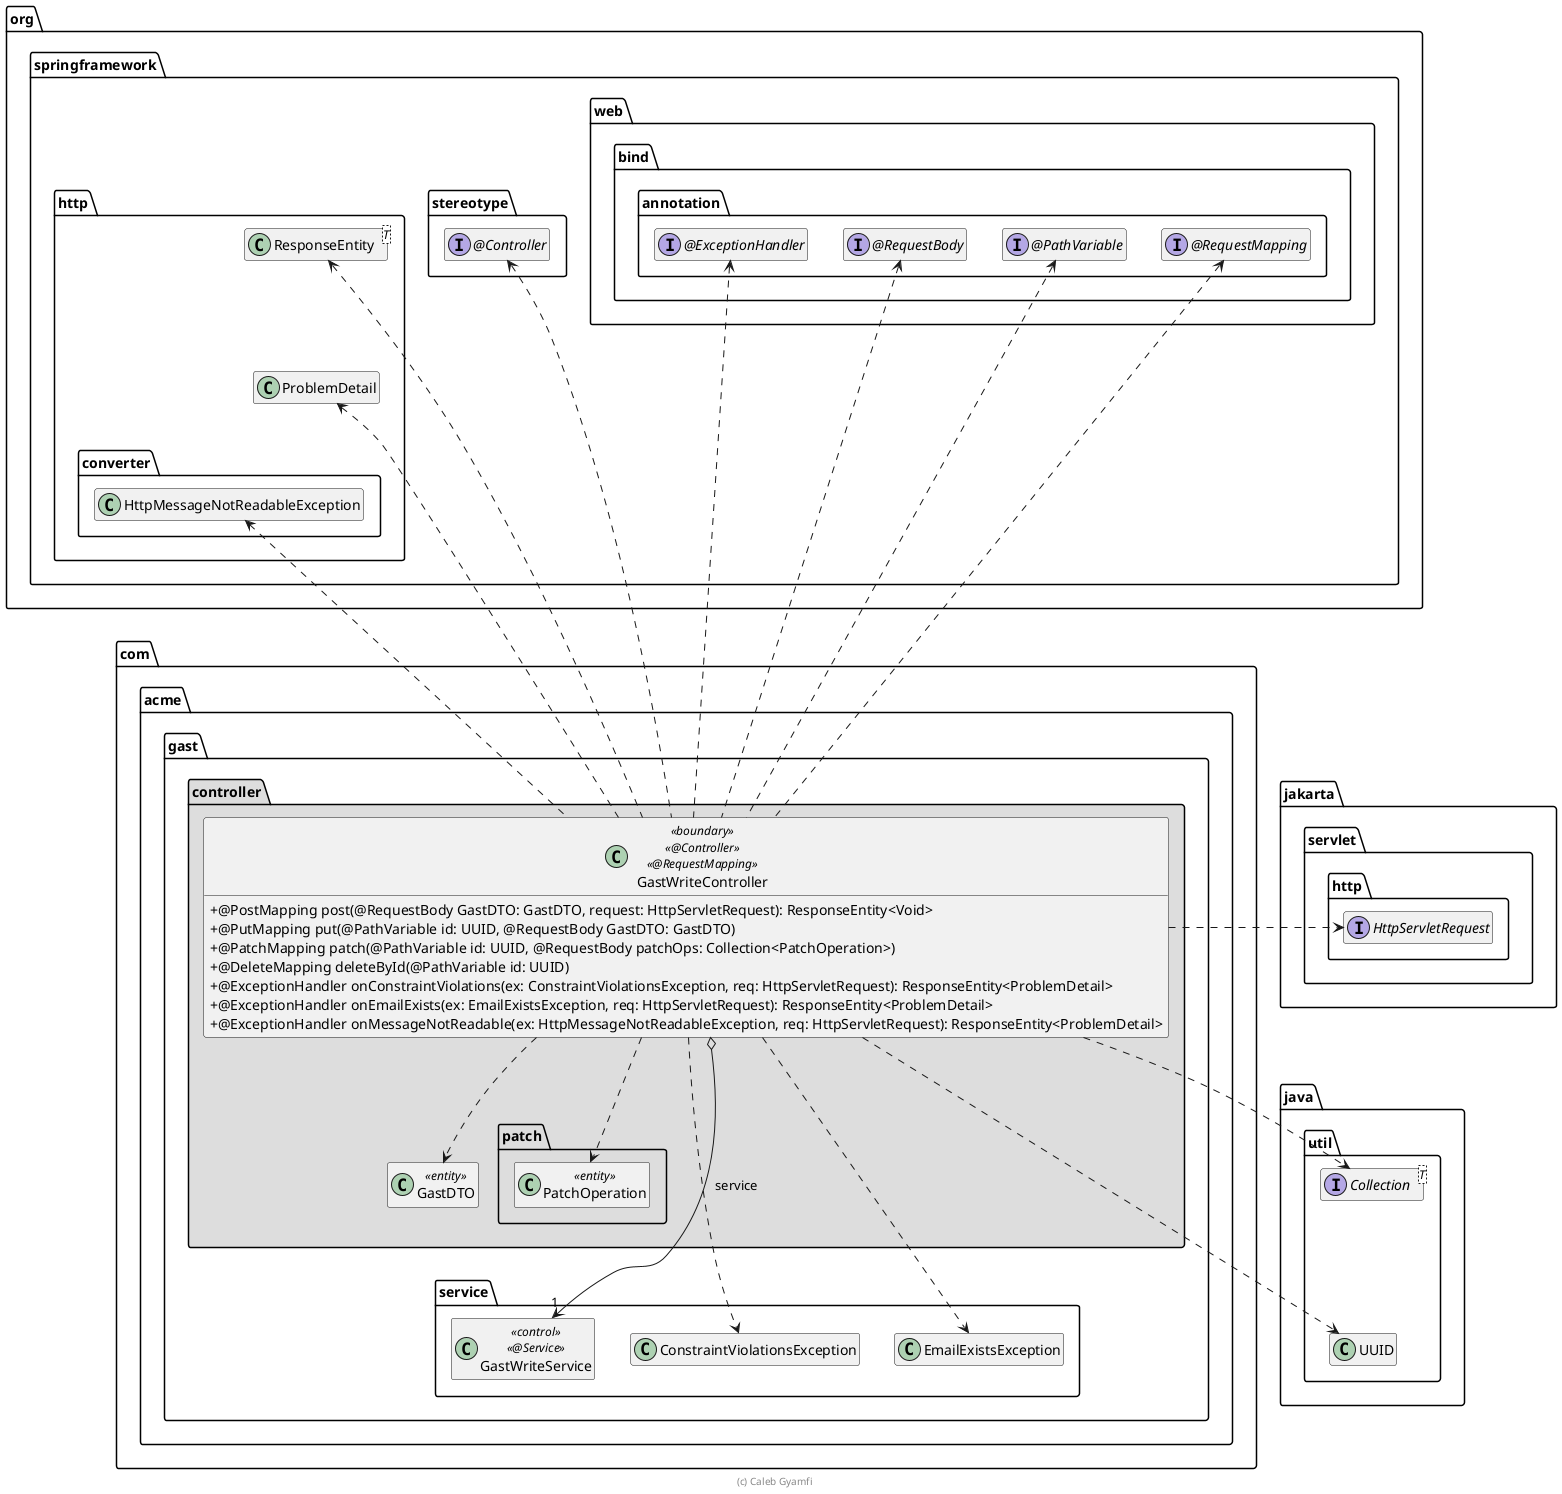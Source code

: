 @startuml GastWriteController

skinparam classAttributeIconSize 0

package org.springframework {
package stereotype {
        interface "@Controller" as Controller
    }

    package web.bind.annotation {
        interface "@RequestMapping" as RequestMapping
        interface "@PathVariable" as PathVariable
        interface "@RequestBody" as RequestBody
        interface "@ExceptionHandler" as ExceptionHandler
    }

    package http {
        class ResponseEntity<T>
        class ProblemDetail

        package converter {
            class HttpMessageNotReadableException
        }

        ResponseEntity .[hidden].> ProblemDetail
        ProblemDetail .[hidden].> HttpMessageNotReadableException
    }
}

package jakarta.servlet.http {
    interface HttpServletRequest
}

package java.util {
    interface Collection<T>
    class UUID

    UUID .up[hidden].> Collection
    Collection .up[hidden].> HttpServletRequest
}

package com.acme.gast {
    package service {
        class GastWriteService << control >> << @Service >>

        class ConstraintViolationsException
        class EmailExistsException
    }

    package controller #DDDDDD {
        package patch {
            class PatchOperation <<entity>>
        }

        class GastDTO <<entity>>

        class GastWriteController << boundary >> << @Controller >> << @RequestMapping >> {
            + @PostMapping post(@RequestBody GastDTO: GastDTO, request: HttpServletRequest): ResponseEntity<Void>
            + @PutMapping put(@PathVariable id: UUID, @RequestBody GastDTO: GastDTO)
            + @PatchMapping patch(@PathVariable id: UUID, @RequestBody patchOps: Collection<PatchOperation>)
            + @DeleteMapping deleteById(@PathVariable id: UUID)
            + @ExceptionHandler onConstraintViolations(ex: ConstraintViolationsException, req: HttpServletRequest): ResponseEntity<ProblemDetail>
            + @ExceptionHandler onEmailExists(ex: EmailExistsException, req: HttpServletRequest): ResponseEntity<ProblemDetail>
            + @ExceptionHandler onMessageNotReadable(ex: HttpMessageNotReadableException, req: HttpServletRequest): ResponseEntity<ProblemDetail>
        }

        GastWriteController o-down-> "1" GastWriteService : service
        GastWriteController ..> GastDTO
        GastWriteController ..> ConstraintViolationsException
        GastWriteController ..> EmailExistsException
        GastWriteController ..> PatchOperation

        GastWriteController .up.> ResponseEntity
        GastWriteController .up.> ProblemDetail
        GastWriteController .up.> HttpMessageNotReadableException
        GastWriteController .right.> HttpServletRequest

        GastWriteController .up.> Controller
        GastWriteController .up.> RequestMapping
        GastWriteController .up.> PathVariable
        GastWriteController .up.> RequestBody
        GastWriteController .up.> ExceptionHandler

        GastWriteController .right.> UUID
        GastWriteController .right.> Collection

        PatchOperation .[hidden].> GastWriteService
    }
}

hide empty members

footer (c) Caleb Gyamfi

@enduml
